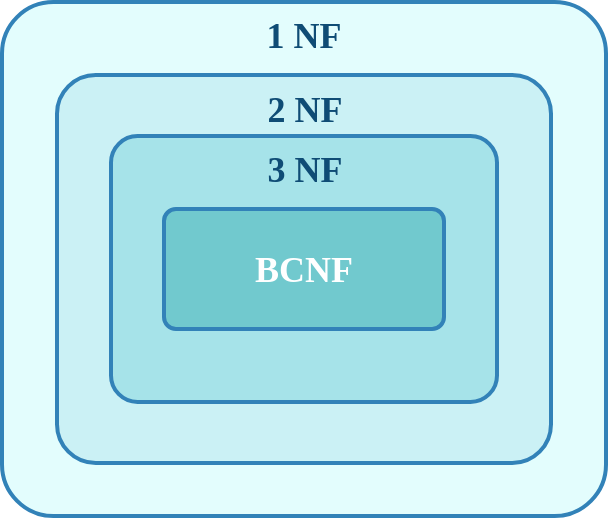 <mxfile compressed="true" version="22.0.3" type="device" pages="2"><diagram name="范式" id="dJRr7sbzuK0wspfnAFSx"><mxGraphModel dx="1418" dy="838" grid="1" gridSize="10" guides="1" tooltips="1" connect="1" arrows="1" fold="1" page="1" pageScale="1" pageWidth="827" pageHeight="583" background="none" math="0" shadow="0"><root><mxCell id="d1EsIoVWG3v1fjQY0KlS-0"/><mxCell id="d1EsIoVWG3v1fjQY0KlS-1" parent="d1EsIoVWG3v1fjQY0KlS-0"/><mxCell id="zLF46OI-6ZZk4jLtPHjr-3" value="1 NF" style="rounded=1;arcSize=10;whiteSpace=wrap;html=1;align=center;fontColor=#0F4C75;strokeColor=#3282B8;fillColor=#E3FDFD;shadow=0;fontFamily=ZCOOL QingKe HuangYou;fontSize=18;container=0;verticalAlign=top;strokeWidth=2;fontSource=https%3A%2F%2Ffonts.googleapis.com%2Fcss%3Ffamily%3DZCOOL%2BQingKe%2BHuangYou;fontStyle=1" parent="d1EsIoVWG3v1fjQY0KlS-1" vertex="1"><mxGeometry x="263" y="163" width="302" height="257" as="geometry"/></mxCell><mxCell id="zWwVzumUVenMssaKffcG-1" value="2 NF" style="rounded=1;arcSize=10;whiteSpace=wrap;html=1;align=center;fontColor=#0F4C75;strokeColor=#3282B8;fillColor=#CBF1F5;shadow=0;fontFamily=ZCOOL QingKe HuangYou;fontSize=18;container=0;verticalAlign=top;strokeWidth=2;fontSource=https%3A%2F%2Ffonts.googleapis.com%2Fcss%3Ffamily%3DZCOOL%2BQingKe%2BHuangYou;fontStyle=1" parent="d1EsIoVWG3v1fjQY0KlS-1" vertex="1"><mxGeometry x="290.5" y="199.5" width="247" height="194" as="geometry"/></mxCell><mxCell id="zLF46OI-6ZZk4jLtPHjr-0" value="3 NF" style="rounded=1;arcSize=10;whiteSpace=wrap;html=1;align=center;fontColor=#0F4C75;strokeColor=#3282B8;fillColor=#A6E3E9;shadow=0;fontFamily=ZCOOL QingKe HuangYou;fontSize=18;container=0;verticalAlign=top;strokeWidth=2;fontSource=https%3A%2F%2Ffonts.googleapis.com%2Fcss%3Ffamily%3DZCOOL%2BQingKe%2BHuangYou;fontStyle=1" parent="d1EsIoVWG3v1fjQY0KlS-1" vertex="1"><mxGeometry x="317.5" y="230" width="193" height="133" as="geometry"/></mxCell><mxCell id="zWwVzumUVenMssaKffcG-2" value="BCNF" style="rounded=1;arcSize=10;whiteSpace=wrap;html=1;align=center;fontColor=#FFFFFF;strokeColor=#3282B8;fillColor=#71C9CE;shadow=0;fontFamily=ZCOOL QingKe HuangYou;fontSize=18;container=0;verticalAlign=middle;strokeWidth=2;fontSource=https%3A%2F%2Ffonts.googleapis.com%2Fcss%3Ffamily%3DZCOOL%2BQingKe%2BHuangYou;fontStyle=1" parent="d1EsIoVWG3v1fjQY0KlS-1" vertex="1"><mxGeometry x="344" y="266.5" width="140" height="60" as="geometry"/></mxCell></root></mxGraphModel></diagram><diagram name="ER图" id="Dh4ct_WKH4SXhEx4yCvI"><mxGraphModel dx="1418" dy="838" grid="0" gridSize="10" guides="1" tooltips="1" connect="1" arrows="1" fold="1" page="1" pageScale="1" pageWidth="1169" pageHeight="827" background="#ffffff" math="0" shadow="0"><root><mxCell id="G1WAjsiUakiMLW2wx7KA-0"/><mxCell id="G1WAjsiUakiMLW2wx7KA-1" parent="G1WAjsiUakiMLW2wx7KA-0"/><mxCell id="WqWmUP3UdharBXar0JPs-0" value="学生" style="rounded=1;arcSize=10;whiteSpace=wrap;html=1;align=center;fontColor=#0F4C75;strokeColor=#3282B8;fillColor=#71C9CE;shadow=0;fontFamily=ZCOOL QingKe HuangYou;fontSize=18;container=0;fontSource=https%3A%2F%2Ffonts.googleapis.com%2Fcss%3Ffamily%3DZCOOL%2BQingKe%2BHuangYou;strokeWidth=2;" parent="G1WAjsiUakiMLW2wx7KA-1" vertex="1"><mxGeometry x="294" y="385" width="140" height="60" as="geometry"/></mxCell><mxCell id="WqWmUP3UdharBXar0JPs-1" value="姓名" style="ellipse;whiteSpace=wrap;html=1;align=center;fillColor=#CBF1F5;shadow=0;strokeColor=#3282B8;fontColor=#0F4C75;fontFamily=ZCOOL QingKe HuangYou;fontSize=18;container=0;fontSource=https%3A%2F%2Ffonts.googleapis.com%2Fcss%3Ffamily%3DZCOOL%2BQingKe%2BHuangYou;strokeWidth=2;" parent="G1WAjsiUakiMLW2wx7KA-1" vertex="1"><mxGeometry x="84" y="300" width="120" height="60" as="geometry"/></mxCell><mxCell id="WqWmUP3UdharBXar0JPs-6" style="rounded=0;orthogonalLoop=1;jettySize=auto;html=1;exitX=0;exitY=0;exitDx=0;exitDy=0;entryX=1;entryY=0.5;entryDx=0;entryDy=0;strokeColor=#3282B8;endArrow=none;endFill=0;fontFamily=ZCOOL QingKe HuangYou;fontSource=https%3A%2F%2Ffonts.googleapis.com%2Fcss%3Ffamily%3DZCOOL%2BQingKe%2BHuangYou;fontColor=#0F4C75;shadow=0;strokeWidth=2;fontSize=18;" parent="G1WAjsiUakiMLW2wx7KA-1" source="WqWmUP3UdharBXar0JPs-0" target="WqWmUP3UdharBXar0JPs-1" edge="1"><mxGeometry relative="1" as="geometry"/></mxCell><mxCell id="WqWmUP3UdharBXar0JPs-2" value="年龄" style="ellipse;whiteSpace=wrap;html=1;align=center;fillColor=#CBF1F5;shadow=0;strokeColor=#3282B8;fontColor=#0F4C75;fontFamily=ZCOOL QingKe HuangYou;fontSize=18;container=0;fontSource=https%3A%2F%2Ffonts.googleapis.com%2Fcss%3Ffamily%3DZCOOL%2BQingKe%2BHuangYou;strokeWidth=2;" parent="G1WAjsiUakiMLW2wx7KA-1" vertex="1"><mxGeometry x="84" y="465" width="120" height="60" as="geometry"/></mxCell><mxCell id="WqWmUP3UdharBXar0JPs-3" value="性别" style="ellipse;whiteSpace=wrap;html=1;align=center;fillColor=#CBF1F5;shadow=0;strokeColor=#3282B8;fontColor=#0F4C75;fontFamily=ZCOOL QingKe HuangYou;fontSize=18;container=0;fontSource=https%3A%2F%2Ffonts.googleapis.com%2Fcss%3Ffamily%3DZCOOL%2BQingKe%2BHuangYou;strokeWidth=2;" parent="G1WAjsiUakiMLW2wx7KA-1" vertex="1"><mxGeometry x="304" y="548" width="120" height="60" as="geometry"/></mxCell><mxCell id="WqWmUP3UdharBXar0JPs-9" style="rounded=0;orthogonalLoop=1;jettySize=auto;html=1;strokeColor=#3282B8;endArrow=none;endFill=0;fontFamily=ZCOOL QingKe HuangYou;fontSource=https%3A%2F%2Ffonts.googleapis.com%2Fcss%3Ffamily%3DZCOOL%2BQingKe%2BHuangYou;fontColor=#0F4C75;shadow=0;strokeWidth=2;fontSize=18;" parent="G1WAjsiUakiMLW2wx7KA-1" source="WqWmUP3UdharBXar0JPs-0" target="WqWmUP3UdharBXar0JPs-3" edge="1"><mxGeometry relative="1" as="geometry"/></mxCell><mxCell id="WqWmUP3UdharBXar0JPs-5" value="选课" style="shape=rhombus;perimeter=rhombusPerimeter;whiteSpace=wrap;html=1;align=center;strokeColor=#3282B8;shadow=0;fillColor=#A6E3E9;fontFamily=ZCOOL QingKe HuangYou;fontSize=18;container=0;fontSource=https%3A%2F%2Ffonts.googleapis.com%2Fcss%3Ffamily%3DZCOOL%2BQingKe%2BHuangYou;fontColor=#0F4C75;strokeWidth=2;" parent="G1WAjsiUakiMLW2wx7KA-1" vertex="1"><mxGeometry x="509" y="375" width="150" height="80" as="geometry"/></mxCell><mxCell id="WqWmUP3UdharBXar0JPs-10" style="rounded=0;orthogonalLoop=1;jettySize=auto;html=1;exitX=1;exitY=0.5;exitDx=0;exitDy=0;entryX=0;entryY=0.5;entryDx=0;entryDy=0;strokeColor=#3282B8;endArrow=none;endFill=0;fontFamily=ZCOOL QingKe HuangYou;fontSource=https%3A%2F%2Ffonts.googleapis.com%2Fcss%3Ffamily%3DZCOOL%2BQingKe%2BHuangYou;fontColor=#0F4C75;shadow=0;strokeWidth=2;fontSize=18;" parent="G1WAjsiUakiMLW2wx7KA-1" source="WqWmUP3UdharBXar0JPs-0" target="WqWmUP3UdharBXar0JPs-5" edge="1"><mxGeometry relative="1" as="geometry"/></mxCell><mxCell id="WqWmUP3UdharBXar0JPs-7" style="rounded=0;orthogonalLoop=1;jettySize=auto;html=1;exitX=0;exitY=1;exitDx=0;exitDy=0;strokeColor=#3282B8;endArrow=none;endFill=0;fontFamily=ZCOOL QingKe HuangYou;entryX=1;entryY=0.5;entryDx=0;entryDy=0;fontSource=https%3A%2F%2Ffonts.googleapis.com%2Fcss%3Ffamily%3DZCOOL%2BQingKe%2BHuangYou;fontColor=#0F4C75;shadow=0;strokeWidth=2;fontSize=18;" parent="G1WAjsiUakiMLW2wx7KA-1" source="WqWmUP3UdharBXar0JPs-0" target="WqWmUP3UdharBXar0JPs-2" edge="1"><mxGeometry relative="1" as="geometry"><mxPoint x="196" y="510" as="targetPoint"/></mxGeometry></mxCell><mxCell id="WqWmUP3UdharBXar0JPs-20" style="edgeStyle=none;shape=connector;rounded=0;orthogonalLoop=1;jettySize=auto;html=1;entryX=0.5;entryY=1;entryDx=0;entryDy=0;labelBackgroundColor=default;strokeColor=#3282B8;align=center;verticalAlign=middle;fontFamily=ZCOOL QingKe HuangYou;fontSize=18;fontColor=#0F4C75;endArrow=none;endFill=0;fontSource=https%3A%2F%2Ffonts.googleapis.com%2Fcss%3Ffamily%3DZCOOL%2BQingKe%2BHuangYou;shadow=0;strokeWidth=2;" parent="G1WAjsiUakiMLW2wx7KA-1" source="WqWmUP3UdharBXar0JPs-11" edge="1"><mxGeometry relative="1" as="geometry"><mxPoint x="805.0" y="277" as="targetPoint"/></mxGeometry></mxCell><mxCell id="WqWmUP3UdharBXar0JPs-11" value="课程" style="rounded=1;arcSize=10;whiteSpace=wrap;html=1;align=center;fontColor=#0F4C75;strokeColor=#3282B8;fillColor=#71C9CE;shadow=0;fontFamily=ZCOOL QingKe HuangYou;fontSize=18;container=0;fontSource=https%3A%2F%2Ffonts.googleapis.com%2Fcss%3Ffamily%3DZCOOL%2BQingKe%2BHuangYou;strokeWidth=2;" parent="G1WAjsiUakiMLW2wx7KA-1" vertex="1"><mxGeometry x="735" y="387.5" width="140" height="60" as="geometry"/></mxCell><mxCell id="WqWmUP3UdharBXar0JPs-14" style="rounded=0;orthogonalLoop=1;jettySize=auto;html=1;entryX=0;entryY=0.5;entryDx=0;entryDy=0;strokeColor=#3282B8;endArrow=none;endFill=0;fontFamily=ZCOOL QingKe HuangYou;fontSource=https%3A%2F%2Ffonts.googleapis.com%2Fcss%3Ffamily%3DZCOOL%2BQingKe%2BHuangYou;fontColor=#0F4C75;shadow=0;strokeWidth=2;fontSize=18;" parent="G1WAjsiUakiMLW2wx7KA-1" source="WqWmUP3UdharBXar0JPs-5" target="WqWmUP3UdharBXar0JPs-11" edge="1"><mxGeometry relative="1" as="geometry"/></mxCell><mxCell id="WqWmUP3UdharBXar0JPs-16" value="任课老师" style="ellipse;whiteSpace=wrap;html=1;align=center;fillColor=#CBF1F5;shadow=0;strokeColor=#3282B8;fontColor=#0F4C75;fontFamily=ZCOOL QingKe HuangYou;fontSize=18;container=0;fontSource=https%3A%2F%2Ffonts.googleapis.com%2Fcss%3Ffamily%3DZCOOL%2BQingKe%2BHuangYou;strokeWidth=2;" parent="G1WAjsiUakiMLW2wx7KA-1" vertex="1"><mxGeometry x="965" y="387.5" width="120" height="60" as="geometry"/></mxCell><mxCell id="WqWmUP3UdharBXar0JPs-18" style="edgeStyle=none;shape=connector;rounded=0;orthogonalLoop=1;jettySize=auto;html=1;exitX=1;exitY=0.5;exitDx=0;exitDy=0;entryX=0;entryY=0.5;entryDx=0;entryDy=0;labelBackgroundColor=default;strokeColor=#3282B8;align=center;verticalAlign=middle;fontFamily=ZCOOL QingKe HuangYou;fontSize=18;fontColor=#0F4C75;endArrow=none;endFill=0;fontSource=https%3A%2F%2Ffonts.googleapis.com%2Fcss%3Ffamily%3DZCOOL%2BQingKe%2BHuangYou;shadow=0;strokeWidth=2;" parent="G1WAjsiUakiMLW2wx7KA-1" source="WqWmUP3UdharBXar0JPs-11" target="WqWmUP3UdharBXar0JPs-16" edge="1"><mxGeometry relative="1" as="geometry"/></mxCell><mxCell id="WqWmUP3UdharBXar0JPs-17" value="课程名" style="ellipse;whiteSpace=wrap;html=1;align=center;fillColor=#CBF1F5;shadow=0;strokeColor=#3282B8;fontColor=#0F4C75;fontFamily=ZCOOL QingKe HuangYou;fontSize=18;container=0;fontSource=https%3A%2F%2Ffonts.googleapis.com%2Fcss%3Ffamily%3DZCOOL%2BQingKe%2BHuangYou;strokeWidth=2;" parent="G1WAjsiUakiMLW2wx7KA-1" vertex="1"><mxGeometry x="745" y="548" width="120" height="60" as="geometry"/></mxCell><mxCell id="WqWmUP3UdharBXar0JPs-19" style="edgeStyle=none;shape=connector;rounded=0;orthogonalLoop=1;jettySize=auto;html=1;labelBackgroundColor=default;strokeColor=#3282B8;align=center;verticalAlign=middle;fontFamily=ZCOOL QingKe HuangYou;fontSize=18;fontColor=#0F4C75;endArrow=none;endFill=0;fontSource=https%3A%2F%2Ffonts.googleapis.com%2Fcss%3Ffamily%3DZCOOL%2BQingKe%2BHuangYou;shadow=0;strokeWidth=2;" parent="G1WAjsiUakiMLW2wx7KA-1" source="WqWmUP3UdharBXar0JPs-11" target="WqWmUP3UdharBXar0JPs-17" edge="1"><mxGeometry relative="1" as="geometry"/></mxCell><mxCell id="WqWmUP3UdharBXar0JPs-27" value="学号" style="ellipse;whiteSpace=wrap;html=1;align=center;fontStyle=4;fontFamily=ZCOOL QingKe HuangYou;fontSize=18;fontColor=#0F4C75;strokeColor=#3282B8;fillColor=#CBF1F5;shadow=0;container=0;fontSource=https%3A%2F%2Ffonts.googleapis.com%2Fcss%3Ffamily%3DZCOOL%2BQingKe%2BHuangYou;strokeWidth=2;" parent="G1WAjsiUakiMLW2wx7KA-1" vertex="1"><mxGeometry x="304" y="217" width="120" height="60" as="geometry"/></mxCell><mxCell id="WqWmUP3UdharBXar0JPs-28" value="课程号" style="ellipse;whiteSpace=wrap;html=1;align=center;fontStyle=4;fontFamily=ZCOOL QingKe HuangYou;fontSize=18;fontColor=#0F4C75;strokeColor=#3282B8;fillColor=#CBF1F5;shadow=0;container=0;fontSource=https%3A%2F%2Ffonts.googleapis.com%2Fcss%3Ffamily%3DZCOOL%2BQingKe%2BHuangYou;strokeWidth=2;" parent="G1WAjsiUakiMLW2wx7KA-1" vertex="1"><mxGeometry x="745" y="217" width="120" height="60" as="geometry"/></mxCell><mxCell id="WqWmUP3UdharBXar0JPs-8" style="rounded=0;orthogonalLoop=1;jettySize=auto;html=1;exitX=0.5;exitY=0;exitDx=0;exitDy=0;entryX=0.5;entryY=1;entryDx=0;entryDy=0;strokeColor=#3282B8;endArrow=none;endFill=0;fontFamily=ZCOOL QingKe HuangYou;fontSource=https%3A%2F%2Ffonts.googleapis.com%2Fcss%3Ffamily%3DZCOOL%2BQingKe%2BHuangYou;fontColor=#0F4C75;shadow=0;strokeWidth=2;fontSize=18;" parent="G1WAjsiUakiMLW2wx7KA-1" source="WqWmUP3UdharBXar0JPs-0" target="WqWmUP3UdharBXar0JPs-27" edge="1"><mxGeometry relative="1" as="geometry"><mxPoint x="364" y="277" as="targetPoint"/></mxGeometry></mxCell></root></mxGraphModel></diagram></mxfile>